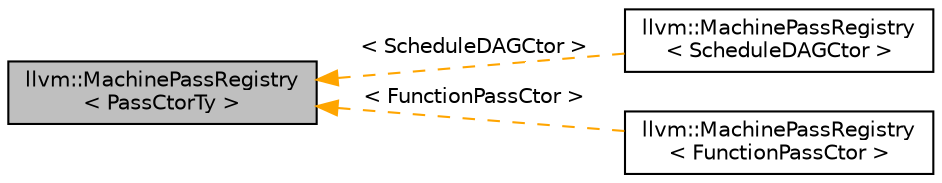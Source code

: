 digraph "llvm::MachinePassRegistry&lt; PassCtorTy &gt;"
{
 // LATEX_PDF_SIZE
  bgcolor="transparent";
  edge [fontname="Helvetica",fontsize="10",labelfontname="Helvetica",labelfontsize="10"];
  node [fontname="Helvetica",fontsize="10",shape=record];
  rankdir="LR";
  Node1 [label="llvm::MachinePassRegistry\l\< PassCtorTy \>",height=0.2,width=0.4,color="black", fillcolor="grey75", style="filled", fontcolor="black",tooltip="MachinePassRegistry - Track the registration of machine passes."];
  Node1 -> Node2 [dir="back",color="orange",fontsize="10",style="dashed",label=" \< ScheduleDAGCtor \>" ,fontname="Helvetica"];
  Node2 [label="llvm::MachinePassRegistry\l\< ScheduleDAGCtor \>",height=0.2,width=0.4,color="black",URL="$classllvm_1_1MachinePassRegistry.html",tooltip=" "];
  Node1 -> Node3 [dir="back",color="orange",fontsize="10",style="dashed",label=" \< FunctionPassCtor \>" ,fontname="Helvetica"];
  Node3 [label="llvm::MachinePassRegistry\l\< FunctionPassCtor \>",height=0.2,width=0.4,color="black",URL="$classllvm_1_1MachinePassRegistry.html",tooltip=" "];
}
